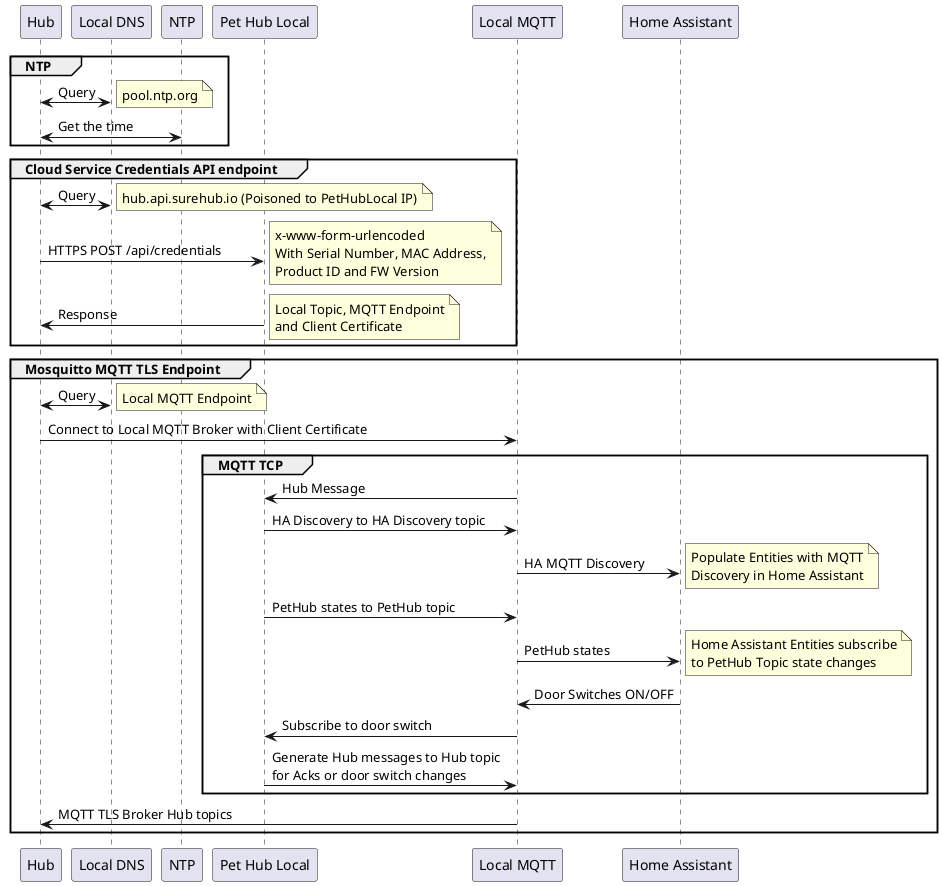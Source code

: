 @startuml
group NTP
Hub <-> DNS as "Local DNS" : Query
note right: pool.ntp.org
Hub <-> NTP : Get the time
end group

group Cloud Service Credentials API endpoint
Hub <-> DNS : Query
note right: hub.api.surehub.io (Poisoned to PetHubLocal IP)
Hub -> PHL as "Pet Hub Local" : HTTPS POST /api/credentials 
note right 
    x-www-form-urlencoded
    With Serial Number, MAC Address,
    Product ID and FW Version
end note
PHL -> Hub : Response
note right
    Local Topic, MQTT Endpoint
    and Client Certificate
end note
end group

group Mosquitto MQTT TLS Endpoint
Hub <-> DNS : Query
note right: Local MQTT Endpoint
Hub -> MQTT as "Local MQTT": Connect to Local MQTT Broker with Client Certificate
    group MQTT TCP
    MQTT -> PHL : Hub Message
    PHL -> MQTT : HA Discovery to HA Discovery topic
    MQTT -> HA as "Home Assistant" : HA MQTT Discovery
    note right
     Populate Entities with MQTT
     Discovery in Home Assistant
    end note
    PHL -> MQTT : PetHub states to PetHub topic
    MQTT -> HA : PetHub states
    note right
     Home Assistant Entities subscribe
     to PetHub Topic state changes
    end note
    HA -> MQTT : Door Switches ON/OFF
    MQTT -> PHL : Subscribe to door switch
    PHL -> MQTT : Generate Hub messages to Hub topic\nfor Acks or door switch changes
    end group
MQTT -> Hub : MQTT TLS Broker Hub topics
end group
@enduml
